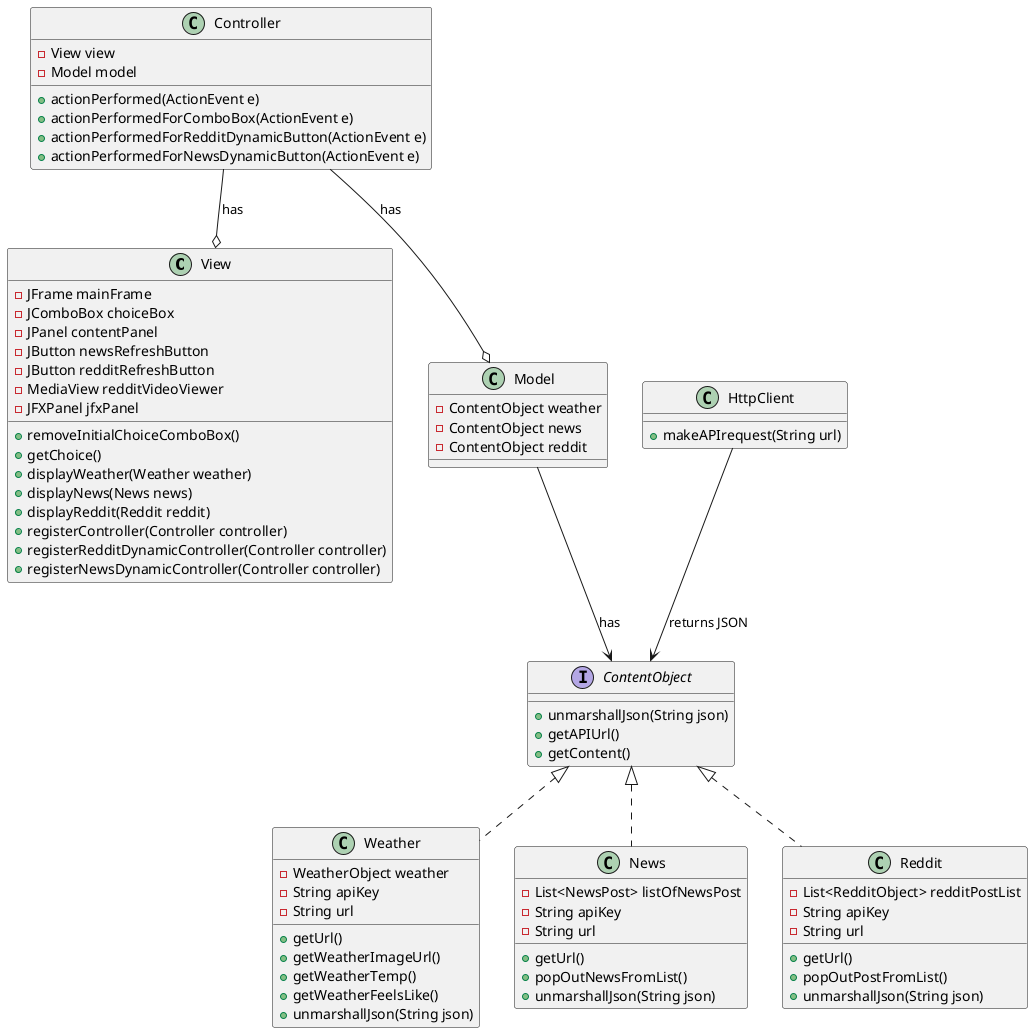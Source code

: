@startuml
class View {

    -JFrame mainFrame
    -JComboBox choiceBox
    -JPanel contentPanel
    -JButton newsRefreshButton
    -JButton redditRefreshButton
    -MediaView redditVideoViewer
    -JFXPanel jfxPanel
    +removeInitialChoiceComboBox()
    +getChoice()
    +displayWeather(Weather weather)
    +displayNews(News news)
    +displayReddit(Reddit reddit)
    +registerController(Controller controller)
    +registerRedditDynamicController(Controller controller)
    +registerNewsDynamicController(Controller controller)
}

class Controller {
    -View view
    -Model model
    +actionPerformed(ActionEvent e)
    +actionPerformedForComboBox(ActionEvent e)
    +actionPerformedForRedditDynamicButton(ActionEvent e)
    +actionPerformedForNewsDynamicButton(ActionEvent e)
}

class Model {
    -ContentObject weather
    -ContentObject news
    -ContentObject reddit
}

interface ContentObject {
   +unmarshallJson(String json)
   +getAPIUrl()
   +getContent()
}

class Weather implements ContentObject {
    -WeatherObject weather
    -String apiKey
    -String url
    +getUrl()
    +getWeatherImageUrl()
    +getWeatherTemp()
    +getWeatherFeelsLike()
    +unmarshallJson(String json)
}

class News implements ContentObject{
        -List<NewsPost> listOfNewsPost
        -String apiKey
        -String url
        +getUrl()
        +popOutNewsFromList()
        +unmarshallJson(String json)

}

class Reddit implements ContentObject {
        -List<RedditObject> redditPostList
        -String apiKey
        -String url
        +getUrl()
        +popOutPostFromList()
        +unmarshallJson(String json)
}

class HttpClient {
    +makeAPIrequest(String url)
}

Model --> ContentObject : has


Controller --o View : has
Controller --o Model : has

HttpClient --> ContentObject : returns JSON

@enduml
